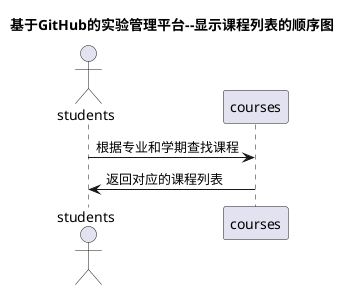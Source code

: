 @startuml
title 基于GitHub的实验管理平台--显示课程列表的顺序图
actor students
students -> courses: 根据专业和学期查找课程
courses -> students: 返回对应的课程列表
@enduml